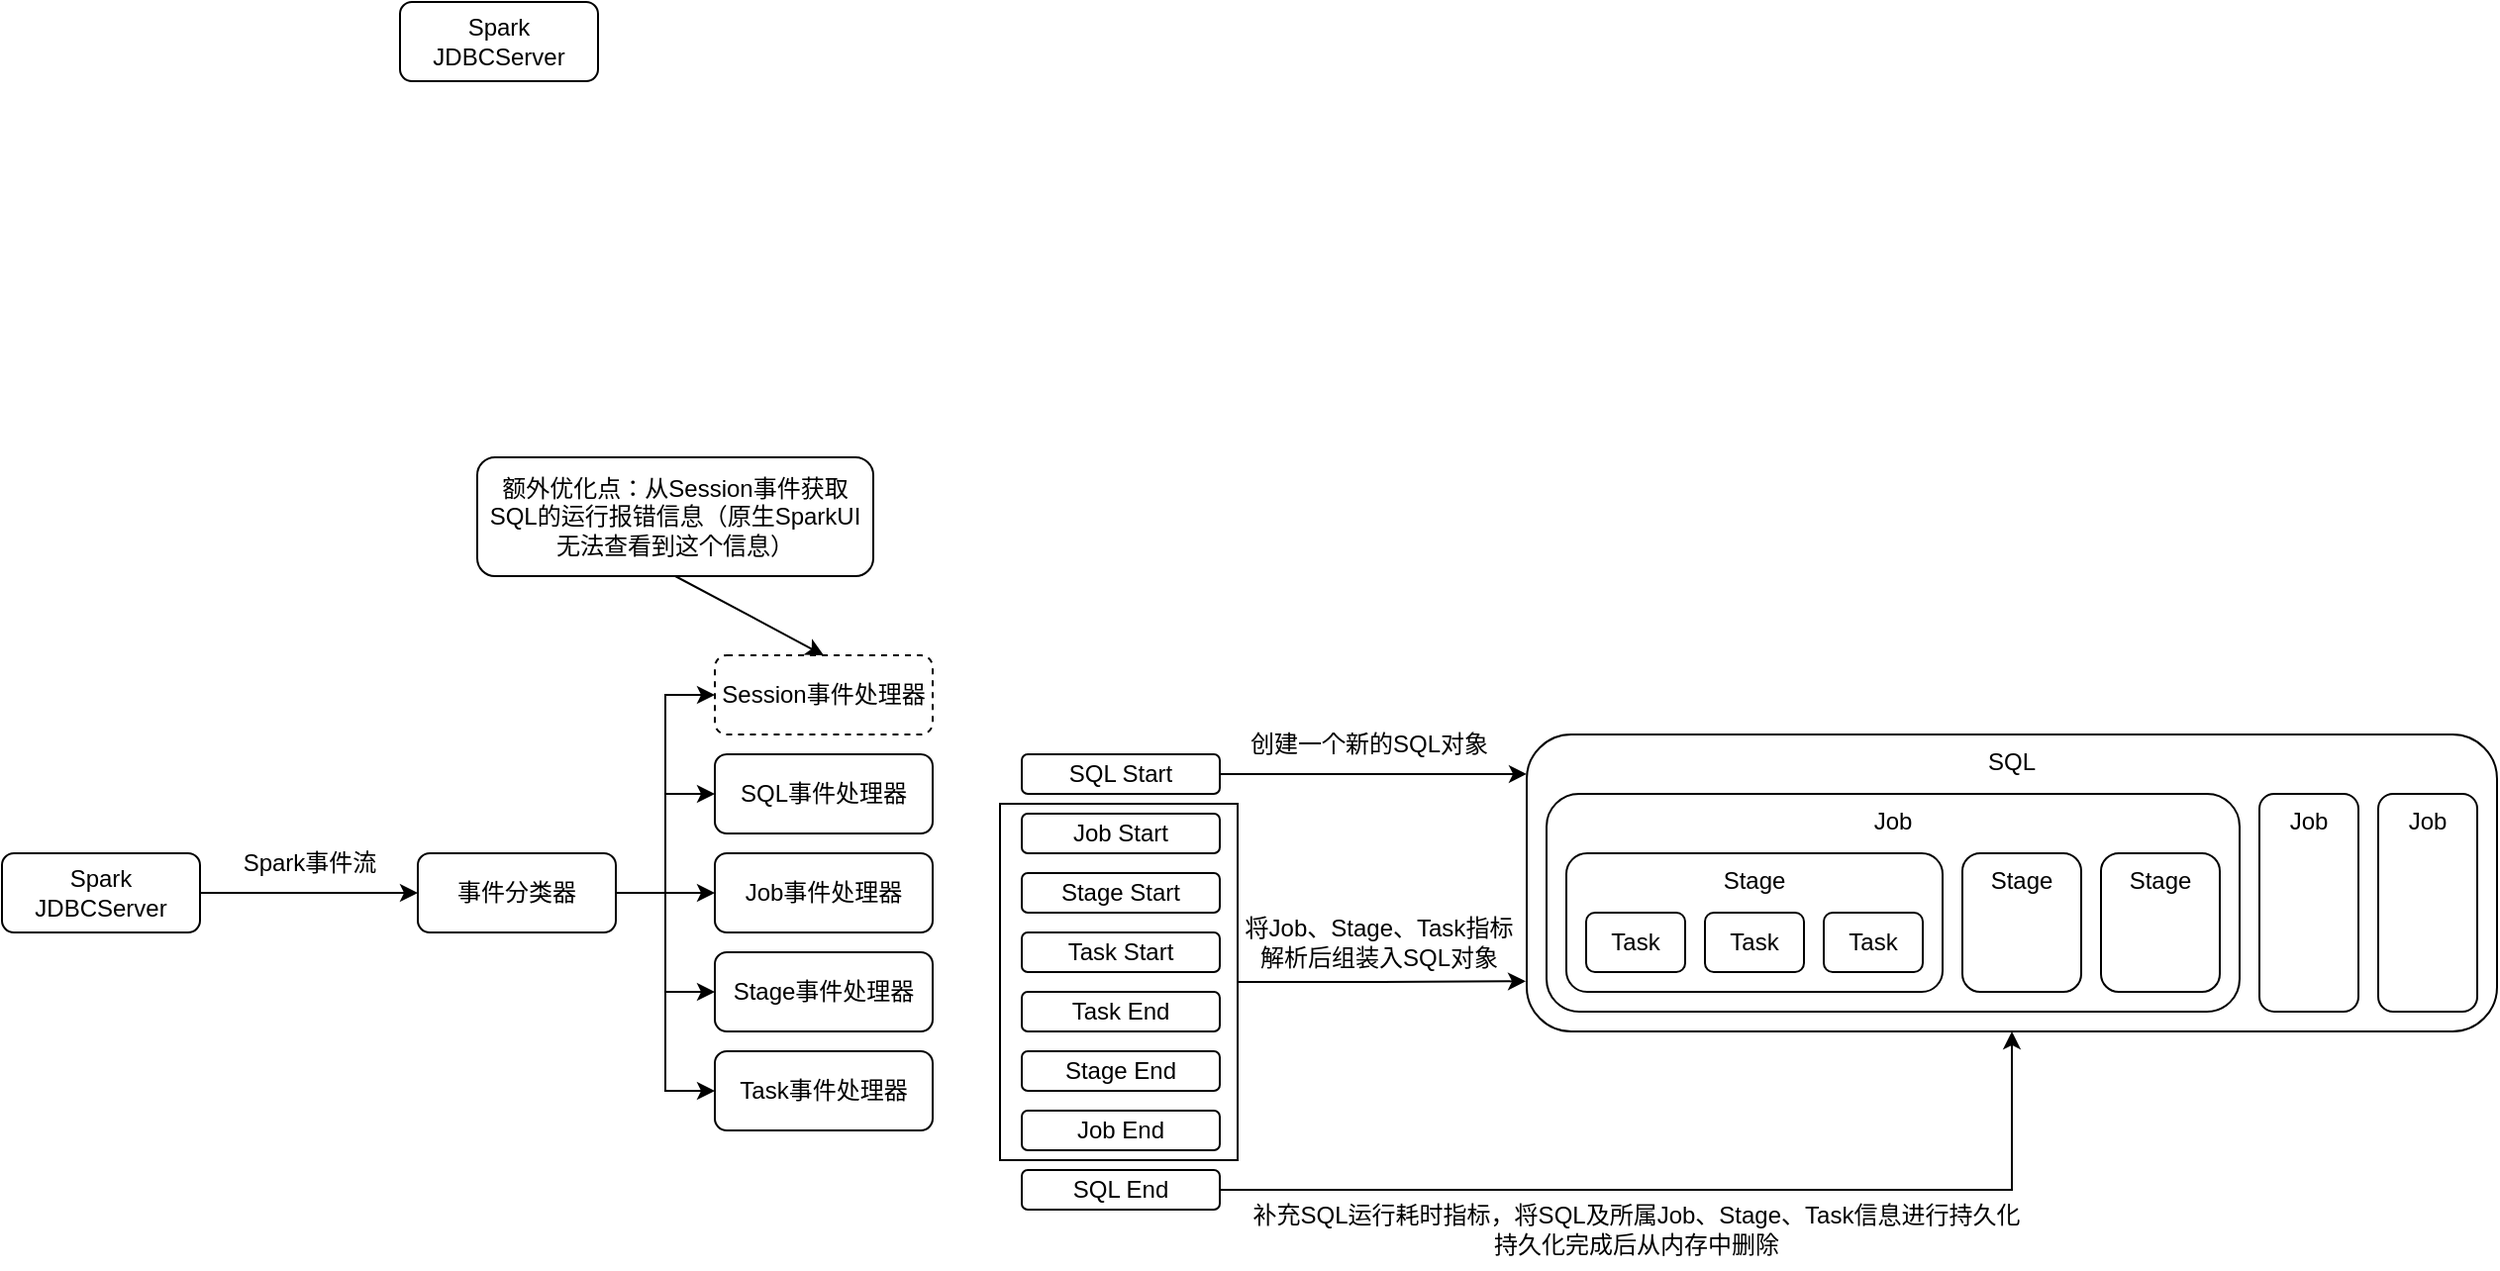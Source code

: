 <mxfile version="27.1.3">
  <diagram name="第 1 页" id="j9HyFQVSKQDjQgBfaKdT">
    <mxGraphModel dx="1489" dy="1922" grid="1" gridSize="10" guides="1" tooltips="1" connect="1" arrows="1" fold="1" page="1" pageScale="1" pageWidth="827" pageHeight="1169" math="0" shadow="0">
      <root>
        <mxCell id="0" />
        <mxCell id="1" parent="0" />
        <mxCell id="50CWR8Ax96Vr4wXgpIUp-59" value="" style="whiteSpace=wrap;html=1;" vertex="1" parent="1">
          <mxGeometry x="843" y="215" width="120" height="180" as="geometry" />
        </mxCell>
        <mxCell id="50CWR8Ax96Vr4wXgpIUp-37" value="SQL" style="rounded=1;whiteSpace=wrap;html=1;verticalAlign=top;" vertex="1" parent="1">
          <mxGeometry x="1109" y="180" width="490" height="150" as="geometry" />
        </mxCell>
        <mxCell id="50CWR8Ax96Vr4wXgpIUp-34" value="Job" style="rounded=1;whiteSpace=wrap;html=1;verticalAlign=top;" vertex="1" parent="1">
          <mxGeometry x="1119" y="210" width="350" height="110" as="geometry" />
        </mxCell>
        <mxCell id="50CWR8Ax96Vr4wXgpIUp-2" value="" style="endArrow=classic;html=1;rounded=0;" edge="1" parent="1">
          <mxGeometry width="50" height="50" relative="1" as="geometry">
            <mxPoint x="439" y="260" as="sourcePoint" />
            <mxPoint x="549" y="260" as="targetPoint" />
          </mxGeometry>
        </mxCell>
        <mxCell id="50CWR8Ax96Vr4wXgpIUp-3" value="Spark事件流" style="text;html=1;align=center;verticalAlign=middle;resizable=0;points=[];autosize=1;strokeColor=none;fillColor=none;" vertex="1" parent="1">
          <mxGeometry x="449" y="230" width="90" height="30" as="geometry" />
        </mxCell>
        <mxCell id="50CWR8Ax96Vr4wXgpIUp-53" style="edgeStyle=orthogonalEdgeStyle;rounded=0;orthogonalLoop=1;jettySize=auto;html=1;entryX=0;entryY=0.5;entryDx=0;entryDy=0;" edge="1" parent="1" source="50CWR8Ax96Vr4wXgpIUp-7" target="50CWR8Ax96Vr4wXgpIUp-16">
          <mxGeometry relative="1" as="geometry" />
        </mxCell>
        <mxCell id="50CWR8Ax96Vr4wXgpIUp-54" style="edgeStyle=orthogonalEdgeStyle;rounded=0;orthogonalLoop=1;jettySize=auto;html=1;entryX=0;entryY=0.5;entryDx=0;entryDy=0;" edge="1" parent="1" source="50CWR8Ax96Vr4wXgpIUp-7" target="50CWR8Ax96Vr4wXgpIUp-12">
          <mxGeometry relative="1" as="geometry" />
        </mxCell>
        <mxCell id="50CWR8Ax96Vr4wXgpIUp-55" style="edgeStyle=orthogonalEdgeStyle;rounded=0;orthogonalLoop=1;jettySize=auto;html=1;exitX=1;exitY=0.5;exitDx=0;exitDy=0;entryX=0;entryY=0.5;entryDx=0;entryDy=0;" edge="1" parent="1" source="50CWR8Ax96Vr4wXgpIUp-7" target="50CWR8Ax96Vr4wXgpIUp-13">
          <mxGeometry relative="1" as="geometry" />
        </mxCell>
        <mxCell id="50CWR8Ax96Vr4wXgpIUp-56" style="edgeStyle=orthogonalEdgeStyle;rounded=0;orthogonalLoop=1;jettySize=auto;html=1;exitX=1;exitY=0.5;exitDx=0;exitDy=0;entryX=0;entryY=0.5;entryDx=0;entryDy=0;" edge="1" parent="1" source="50CWR8Ax96Vr4wXgpIUp-7" target="50CWR8Ax96Vr4wXgpIUp-14">
          <mxGeometry relative="1" as="geometry" />
        </mxCell>
        <mxCell id="50CWR8Ax96Vr4wXgpIUp-57" style="edgeStyle=orthogonalEdgeStyle;rounded=0;orthogonalLoop=1;jettySize=auto;html=1;exitX=1;exitY=0.5;exitDx=0;exitDy=0;entryX=0;entryY=0.5;entryDx=0;entryDy=0;" edge="1" parent="1" source="50CWR8Ax96Vr4wXgpIUp-7" target="50CWR8Ax96Vr4wXgpIUp-15">
          <mxGeometry relative="1" as="geometry" />
        </mxCell>
        <mxCell id="50CWR8Ax96Vr4wXgpIUp-7" value="事件分类器" style="rounded=1;whiteSpace=wrap;html=1;" vertex="1" parent="1">
          <mxGeometry x="549" y="240" width="100" height="40" as="geometry" />
        </mxCell>
        <mxCell id="50CWR8Ax96Vr4wXgpIUp-12" value="SQL事件处理器" style="rounded=1;whiteSpace=wrap;html=1;" vertex="1" parent="1">
          <mxGeometry x="699" y="190" width="110" height="40" as="geometry" />
        </mxCell>
        <mxCell id="50CWR8Ax96Vr4wXgpIUp-13" value="Job事件处理器" style="rounded=1;whiteSpace=wrap;html=1;" vertex="1" parent="1">
          <mxGeometry x="699" y="240" width="110" height="40" as="geometry" />
        </mxCell>
        <mxCell id="50CWR8Ax96Vr4wXgpIUp-14" value="Stage事件处理器" style="rounded=1;whiteSpace=wrap;html=1;" vertex="1" parent="1">
          <mxGeometry x="699" y="290" width="110" height="40" as="geometry" />
        </mxCell>
        <mxCell id="50CWR8Ax96Vr4wXgpIUp-15" value="Task事件处理器" style="rounded=1;whiteSpace=wrap;html=1;" vertex="1" parent="1">
          <mxGeometry x="699" y="340" width="110" height="40" as="geometry" />
        </mxCell>
        <mxCell id="50CWR8Ax96Vr4wXgpIUp-16" value="Session事件处理器" style="rounded=1;whiteSpace=wrap;html=1;dashed=1;" vertex="1" parent="1">
          <mxGeometry x="699" y="140" width="110" height="40" as="geometry" />
        </mxCell>
        <mxCell id="50CWR8Ax96Vr4wXgpIUp-28" value="Stage" style="rounded=1;whiteSpace=wrap;html=1;verticalAlign=top;" vertex="1" parent="1">
          <mxGeometry x="1129" y="240" width="190" height="70" as="geometry" />
        </mxCell>
        <mxCell id="50CWR8Ax96Vr4wXgpIUp-29" value="Task" style="rounded=1;whiteSpace=wrap;html=1;verticalAlign=middle;align=center;" vertex="1" parent="1">
          <mxGeometry x="1139" y="270" width="50" height="30" as="geometry" />
        </mxCell>
        <mxCell id="50CWR8Ax96Vr4wXgpIUp-30" value="Task" style="rounded=1;whiteSpace=wrap;html=1;verticalAlign=middle;align=center;" vertex="1" parent="1">
          <mxGeometry x="1199" y="270" width="50" height="30" as="geometry" />
        </mxCell>
        <mxCell id="50CWR8Ax96Vr4wXgpIUp-31" value="Task" style="rounded=1;whiteSpace=wrap;html=1;verticalAlign=middle;align=center;" vertex="1" parent="1">
          <mxGeometry x="1259" y="270" width="50" height="30" as="geometry" />
        </mxCell>
        <mxCell id="50CWR8Ax96Vr4wXgpIUp-32" value="Stage" style="rounded=1;whiteSpace=wrap;html=1;verticalAlign=top;" vertex="1" parent="1">
          <mxGeometry x="1329" y="240" width="60" height="70" as="geometry" />
        </mxCell>
        <mxCell id="50CWR8Ax96Vr4wXgpIUp-33" value="Stage" style="rounded=1;whiteSpace=wrap;html=1;verticalAlign=top;" vertex="1" parent="1">
          <mxGeometry x="1399" y="240" width="60" height="70" as="geometry" />
        </mxCell>
        <mxCell id="50CWR8Ax96Vr4wXgpIUp-35" value="Job" style="rounded=1;whiteSpace=wrap;html=1;verticalAlign=top;" vertex="1" parent="1">
          <mxGeometry x="1479" y="210" width="50" height="110" as="geometry" />
        </mxCell>
        <mxCell id="50CWR8Ax96Vr4wXgpIUp-36" value="Job" style="rounded=1;whiteSpace=wrap;html=1;verticalAlign=top;" vertex="1" parent="1">
          <mxGeometry x="1539" y="210" width="50" height="110" as="geometry" />
        </mxCell>
        <mxCell id="50CWR8Ax96Vr4wXgpIUp-38" value="SQL Start" style="rounded=1;whiteSpace=wrap;html=1;" vertex="1" parent="1">
          <mxGeometry x="854" y="190" width="100" height="20" as="geometry" />
        </mxCell>
        <mxCell id="50CWR8Ax96Vr4wXgpIUp-39" style="edgeStyle=orthogonalEdgeStyle;rounded=0;orthogonalLoop=1;jettySize=auto;html=1;entryX=0;entryY=0.133;entryDx=0;entryDy=0;entryPerimeter=0;" edge="1" parent="1" source="50CWR8Ax96Vr4wXgpIUp-38" target="50CWR8Ax96Vr4wXgpIUp-37">
          <mxGeometry relative="1" as="geometry" />
        </mxCell>
        <mxCell id="50CWR8Ax96Vr4wXgpIUp-40" value="创建一个新的SQL对象" style="text;html=1;align=center;verticalAlign=middle;resizable=0;points=[];autosize=1;strokeColor=none;fillColor=none;" vertex="1" parent="1">
          <mxGeometry x="959" y="170" width="140" height="30" as="geometry" />
        </mxCell>
        <mxCell id="50CWR8Ax96Vr4wXgpIUp-41" value="Job Start" style="rounded=1;whiteSpace=wrap;html=1;" vertex="1" parent="1">
          <mxGeometry x="854" y="220" width="100" height="20" as="geometry" />
        </mxCell>
        <mxCell id="50CWR8Ax96Vr4wXgpIUp-42" value="Stage Start" style="rounded=1;whiteSpace=wrap;html=1;" vertex="1" parent="1">
          <mxGeometry x="854" y="250" width="100" height="20" as="geometry" />
        </mxCell>
        <mxCell id="50CWR8Ax96Vr4wXgpIUp-43" value="Task Start" style="rounded=1;whiteSpace=wrap;html=1;" vertex="1" parent="1">
          <mxGeometry x="854" y="280" width="100" height="20" as="geometry" />
        </mxCell>
        <mxCell id="50CWR8Ax96Vr4wXgpIUp-44" value="Task End" style="rounded=1;whiteSpace=wrap;html=1;" vertex="1" parent="1">
          <mxGeometry x="854" y="310" width="100" height="20" as="geometry" />
        </mxCell>
        <mxCell id="50CWR8Ax96Vr4wXgpIUp-45" value="Stage End" style="rounded=1;whiteSpace=wrap;html=1;" vertex="1" parent="1">
          <mxGeometry x="854" y="340" width="100" height="20" as="geometry" />
        </mxCell>
        <mxCell id="50CWR8Ax96Vr4wXgpIUp-46" value="Job End" style="rounded=1;whiteSpace=wrap;html=1;" vertex="1" parent="1">
          <mxGeometry x="854" y="370" width="100" height="20" as="geometry" />
        </mxCell>
        <mxCell id="50CWR8Ax96Vr4wXgpIUp-51" style="edgeStyle=orthogonalEdgeStyle;rounded=0;orthogonalLoop=1;jettySize=auto;html=1;entryX=0.5;entryY=1;entryDx=0;entryDy=0;" edge="1" parent="1" source="50CWR8Ax96Vr4wXgpIUp-47" target="50CWR8Ax96Vr4wXgpIUp-37">
          <mxGeometry relative="1" as="geometry" />
        </mxCell>
        <mxCell id="50CWR8Ax96Vr4wXgpIUp-47" value="SQL End" style="rounded=1;whiteSpace=wrap;html=1;" vertex="1" parent="1">
          <mxGeometry x="854" y="400" width="100" height="20" as="geometry" />
        </mxCell>
        <mxCell id="50CWR8Ax96Vr4wXgpIUp-52" value="补充SQL运行耗时指标，将SQL及所属Job、Stage、Task信息进行持久化&lt;br&gt;持久化完成后从内存中删除" style="text;html=1;align=center;verticalAlign=middle;resizable=0;points=[];autosize=1;strokeColor=none;fillColor=none;" vertex="1" parent="1">
          <mxGeometry x="959" y="410" width="410" height="40" as="geometry" />
        </mxCell>
        <mxCell id="50CWR8Ax96Vr4wXgpIUp-58" value="Spark JDBCServer" style="rounded=1;whiteSpace=wrap;html=1;" vertex="1" parent="1">
          <mxGeometry x="339" y="240" width="100" height="40" as="geometry" />
        </mxCell>
        <mxCell id="50CWR8Ax96Vr4wXgpIUp-61" style="edgeStyle=orthogonalEdgeStyle;rounded=0;orthogonalLoop=1;jettySize=auto;html=1;exitX=1;exitY=0.5;exitDx=0;exitDy=0;entryX=-0.001;entryY=0.831;entryDx=0;entryDy=0;entryPerimeter=0;" edge="1" parent="1" source="50CWR8Ax96Vr4wXgpIUp-59" target="50CWR8Ax96Vr4wXgpIUp-37">
          <mxGeometry relative="1" as="geometry" />
        </mxCell>
        <mxCell id="50CWR8Ax96Vr4wXgpIUp-62" value="将Job、Stage、Task&lt;span style=&quot;background-color: transparent; color: light-dark(rgb(0, 0, 0), rgb(255, 255, 255));&quot;&gt;指标&lt;/span&gt;&lt;div&gt;&lt;span style=&quot;background-color: transparent; color: light-dark(rgb(0, 0, 0), rgb(255, 255, 255));&quot;&gt;解析后组装入SQL对象&lt;/span&gt;&lt;/div&gt;" style="text;html=1;align=center;verticalAlign=middle;resizable=0;points=[];autosize=1;strokeColor=none;fillColor=none;" vertex="1" parent="1">
          <mxGeometry x="954" y="265" width="160" height="40" as="geometry" />
        </mxCell>
        <mxCell id="50CWR8Ax96Vr4wXgpIUp-63" value="额外优化点：从Session事件获取SQL的运行报错信息（原生SparkUI无法查看到这个信息）" style="rounded=1;whiteSpace=wrap;html=1;" vertex="1" parent="1">
          <mxGeometry x="579" y="40" width="200" height="60" as="geometry" />
        </mxCell>
        <mxCell id="50CWR8Ax96Vr4wXgpIUp-65" value="" style="endArrow=classic;html=1;rounded=0;exitX=0.5;exitY=1;exitDx=0;exitDy=0;entryX=0.5;entryY=0;entryDx=0;entryDy=0;" edge="1" parent="1" source="50CWR8Ax96Vr4wXgpIUp-63" target="50CWR8Ax96Vr4wXgpIUp-16">
          <mxGeometry width="50" height="50" relative="1" as="geometry">
            <mxPoint x="519" y="170" as="sourcePoint" />
            <mxPoint x="569" y="120" as="targetPoint" />
          </mxGeometry>
        </mxCell>
        <mxCell id="50CWR8Ax96Vr4wXgpIUp-66" value="Spark JDBCServer" style="rounded=1;whiteSpace=wrap;html=1;" vertex="1" parent="1">
          <mxGeometry x="540" y="-190" width="100" height="40" as="geometry" />
        </mxCell>
      </root>
    </mxGraphModel>
  </diagram>
</mxfile>
